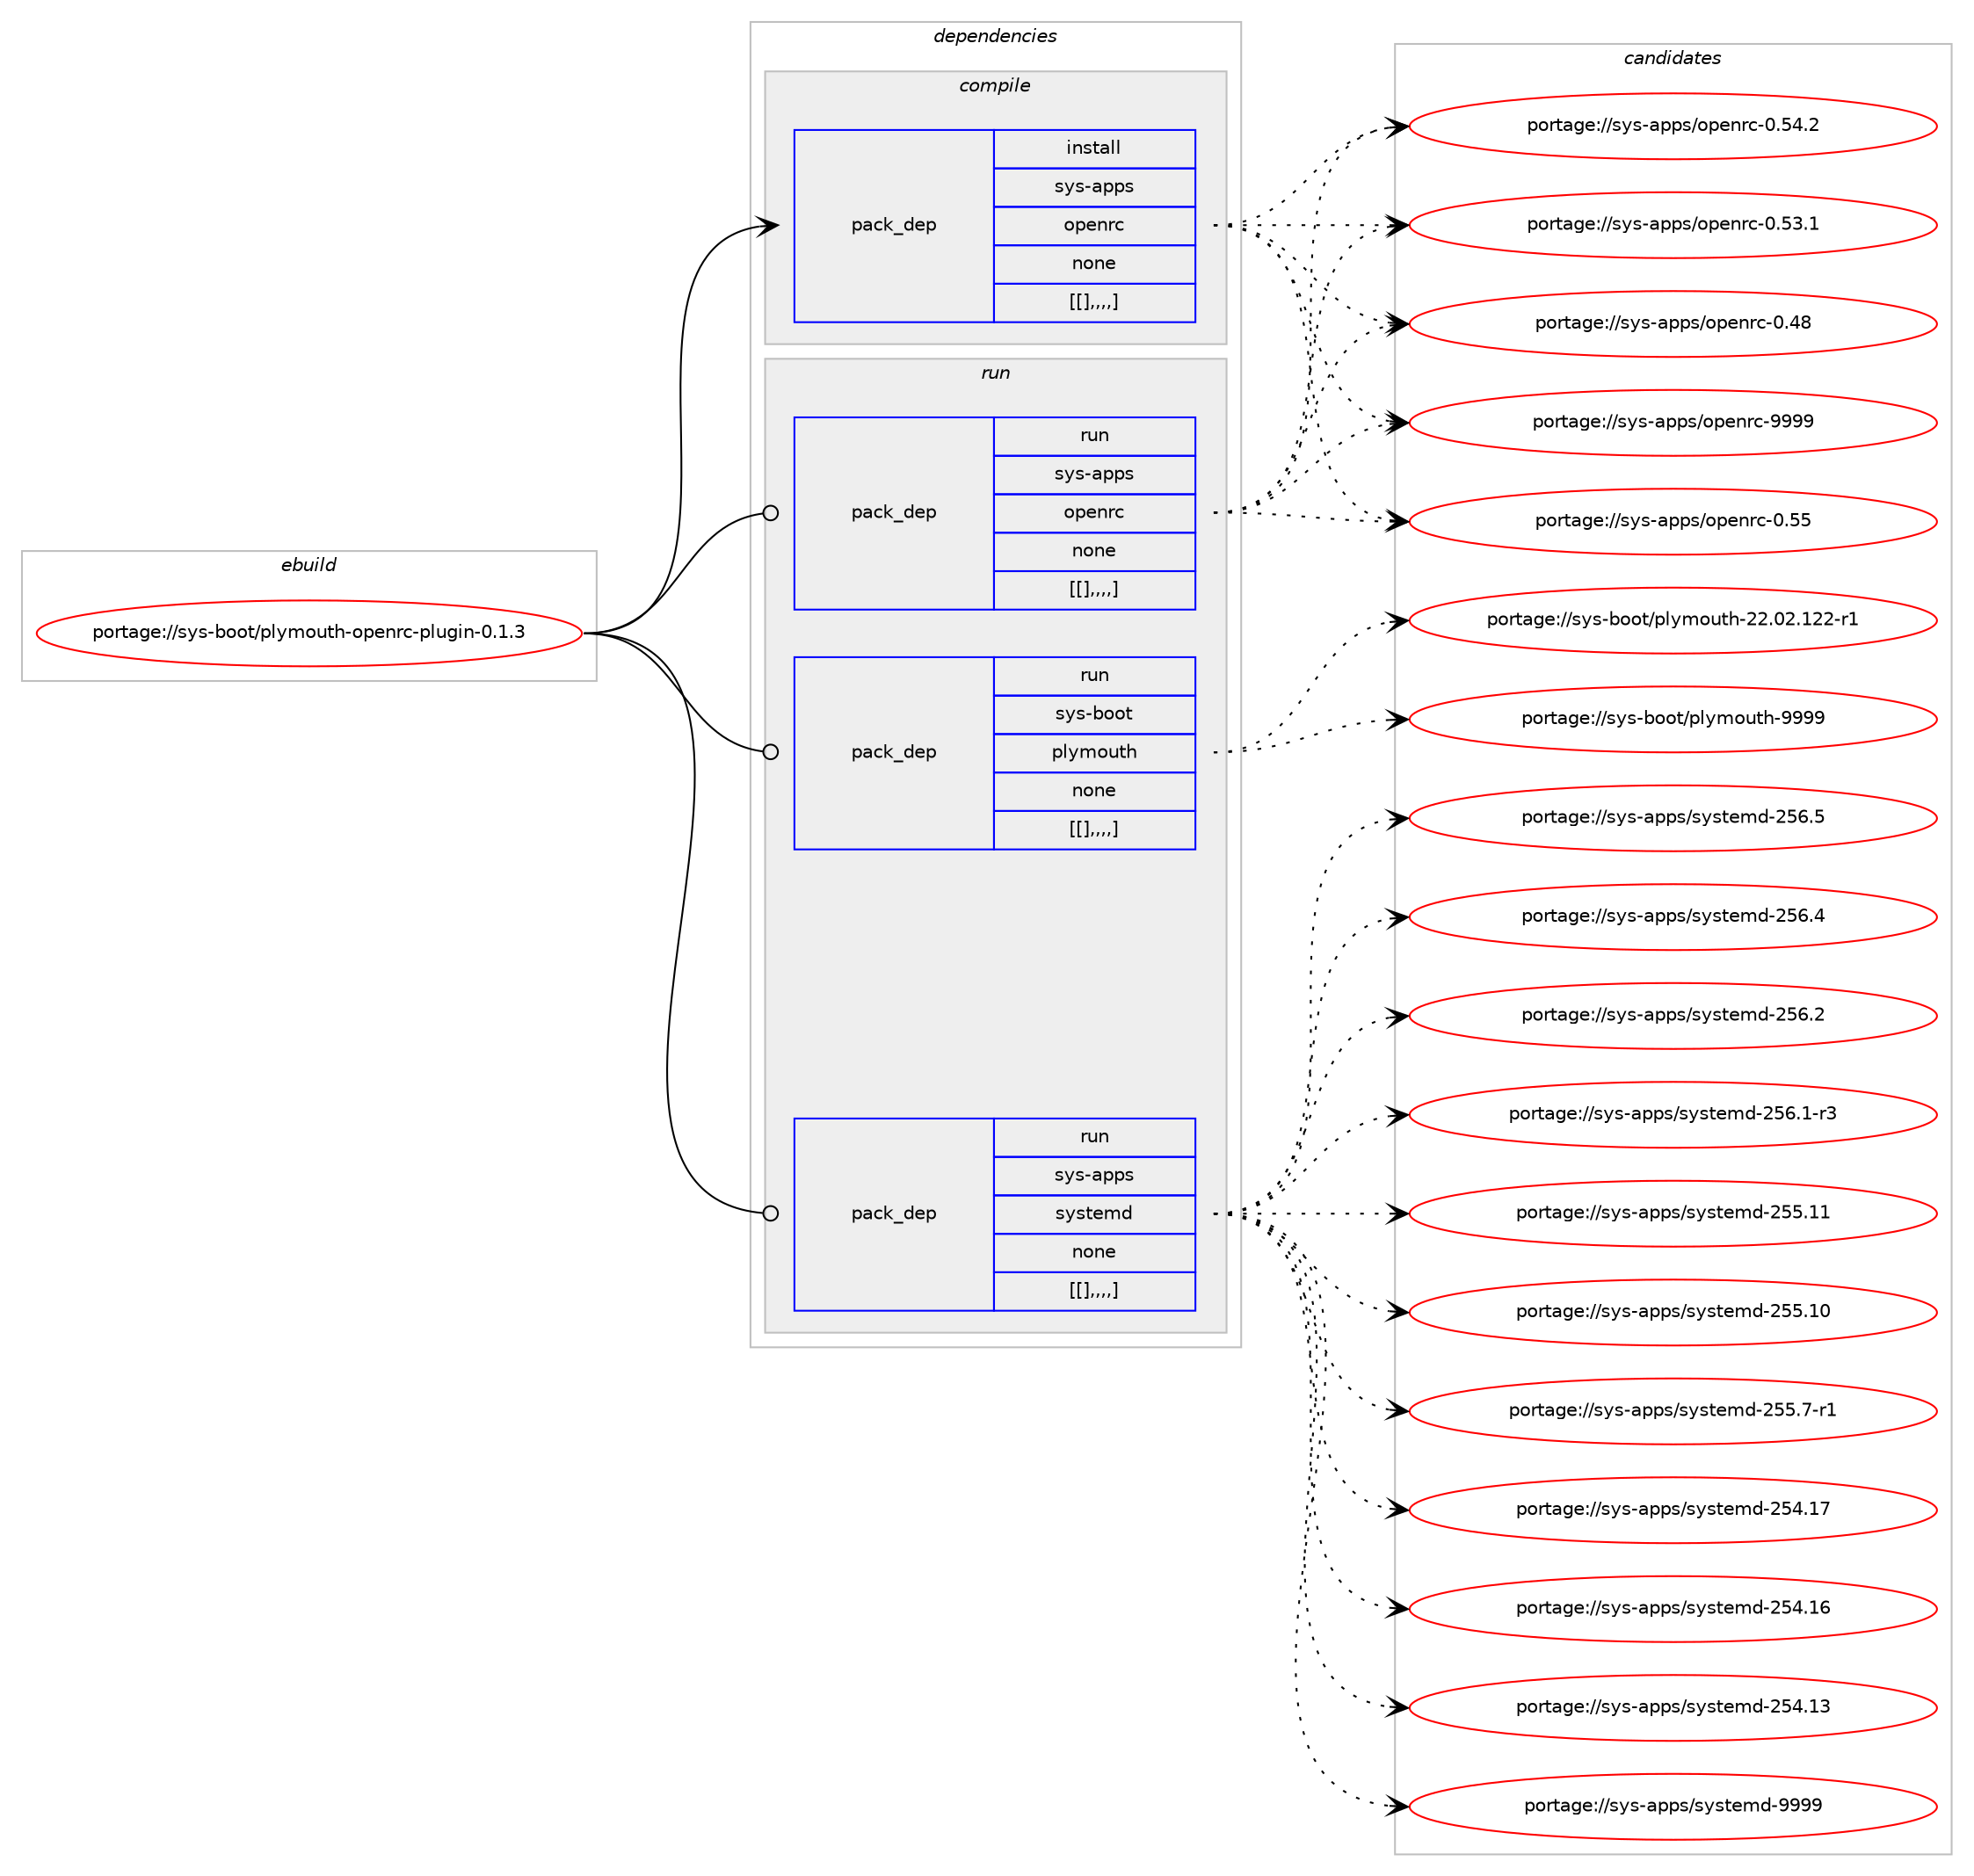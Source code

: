 digraph prolog {

# *************
# Graph options
# *************

newrank=true;
concentrate=true;
compound=true;
graph [rankdir=LR,fontname=Helvetica,fontsize=10,ranksep=1.5];#, ranksep=2.5, nodesep=0.2];
edge  [arrowhead=vee];
node  [fontname=Helvetica,fontsize=10];

# **********
# The ebuild
# **********

subgraph cluster_leftcol {
color=gray;
label=<<i>ebuild</i>>;
id [label="portage://sys-boot/plymouth-openrc-plugin-0.1.3", color=red, width=4, href="../sys-boot/plymouth-openrc-plugin-0.1.3.svg"];
}

# ****************
# The dependencies
# ****************

subgraph cluster_midcol {
color=gray;
label=<<i>dependencies</i>>;
subgraph cluster_compile {
fillcolor="#eeeeee";
style=filled;
label=<<i>compile</i>>;
subgraph pack14778 {
dependency23875 [label=<<TABLE BORDER="0" CELLBORDER="1" CELLSPACING="0" CELLPADDING="4" WIDTH="220"><TR><TD ROWSPAN="6" CELLPADDING="30">pack_dep</TD></TR><TR><TD WIDTH="110">install</TD></TR><TR><TD>sys-apps</TD></TR><TR><TD>openrc</TD></TR><TR><TD>none</TD></TR><TR><TD>[[],,,,]</TD></TR></TABLE>>, shape=none, color=blue];
}
id:e -> dependency23875:w [weight=20,style="solid",arrowhead="vee"];
}
subgraph cluster_compileandrun {
fillcolor="#eeeeee";
style=filled;
label=<<i>compile and run</i>>;
}
subgraph cluster_run {
fillcolor="#eeeeee";
style=filled;
label=<<i>run</i>>;
subgraph pack14779 {
dependency23876 [label=<<TABLE BORDER="0" CELLBORDER="1" CELLSPACING="0" CELLPADDING="4" WIDTH="220"><TR><TD ROWSPAN="6" CELLPADDING="30">pack_dep</TD></TR><TR><TD WIDTH="110">run</TD></TR><TR><TD>sys-apps</TD></TR><TR><TD>openrc</TD></TR><TR><TD>none</TD></TR><TR><TD>[[],,,,]</TD></TR></TABLE>>, shape=none, color=blue];
}
id:e -> dependency23876:w [weight=20,style="solid",arrowhead="odot"];
subgraph pack14780 {
dependency23877 [label=<<TABLE BORDER="0" CELLBORDER="1" CELLSPACING="0" CELLPADDING="4" WIDTH="220"><TR><TD ROWSPAN="6" CELLPADDING="30">pack_dep</TD></TR><TR><TD WIDTH="110">run</TD></TR><TR><TD>sys-boot</TD></TR><TR><TD>plymouth</TD></TR><TR><TD>none</TD></TR><TR><TD>[[],,,,]</TD></TR></TABLE>>, shape=none, color=blue];
}
id:e -> dependency23877:w [weight=20,style="solid",arrowhead="odot"];
subgraph pack14781 {
dependency23878 [label=<<TABLE BORDER="0" CELLBORDER="1" CELLSPACING="0" CELLPADDING="4" WIDTH="220"><TR><TD ROWSPAN="6" CELLPADDING="30">pack_dep</TD></TR><TR><TD WIDTH="110">run</TD></TR><TR><TD>sys-apps</TD></TR><TR><TD>systemd</TD></TR><TR><TD>none</TD></TR><TR><TD>[[],,,,]</TD></TR></TABLE>>, shape=none, color=blue];
}
id:e -> dependency23878:w [weight=20,style="solid",arrowhead="odot"];
}
}

# **************
# The candidates
# **************

subgraph cluster_choices {
rank=same;
color=gray;
label=<<i>candidates</i>>;

subgraph choice14778 {
color=black;
nodesep=1;
choice115121115459711211211547111112101110114994557575757 [label="portage://sys-apps/openrc-9999", color=red, width=4,href="../sys-apps/openrc-9999.svg"];
choice115121115459711211211547111112101110114994548465353 [label="portage://sys-apps/openrc-0.55", color=red, width=4,href="../sys-apps/openrc-0.55.svg"];
choice1151211154597112112115471111121011101149945484653524650 [label="portage://sys-apps/openrc-0.54.2", color=red, width=4,href="../sys-apps/openrc-0.54.2.svg"];
choice1151211154597112112115471111121011101149945484653514649 [label="portage://sys-apps/openrc-0.53.1", color=red, width=4,href="../sys-apps/openrc-0.53.1.svg"];
choice115121115459711211211547111112101110114994548465256 [label="portage://sys-apps/openrc-0.48", color=red, width=4,href="../sys-apps/openrc-0.48.svg"];
dependency23875:e -> choice115121115459711211211547111112101110114994557575757:w [style=dotted,weight="100"];
dependency23875:e -> choice115121115459711211211547111112101110114994548465353:w [style=dotted,weight="100"];
dependency23875:e -> choice1151211154597112112115471111121011101149945484653524650:w [style=dotted,weight="100"];
dependency23875:e -> choice1151211154597112112115471111121011101149945484653514649:w [style=dotted,weight="100"];
dependency23875:e -> choice115121115459711211211547111112101110114994548465256:w [style=dotted,weight="100"];
}
subgraph choice14779 {
color=black;
nodesep=1;
choice115121115459711211211547111112101110114994557575757 [label="portage://sys-apps/openrc-9999", color=red, width=4,href="../sys-apps/openrc-9999.svg"];
choice115121115459711211211547111112101110114994548465353 [label="portage://sys-apps/openrc-0.55", color=red, width=4,href="../sys-apps/openrc-0.55.svg"];
choice1151211154597112112115471111121011101149945484653524650 [label="portage://sys-apps/openrc-0.54.2", color=red, width=4,href="../sys-apps/openrc-0.54.2.svg"];
choice1151211154597112112115471111121011101149945484653514649 [label="portage://sys-apps/openrc-0.53.1", color=red, width=4,href="../sys-apps/openrc-0.53.1.svg"];
choice115121115459711211211547111112101110114994548465256 [label="portage://sys-apps/openrc-0.48", color=red, width=4,href="../sys-apps/openrc-0.48.svg"];
dependency23876:e -> choice115121115459711211211547111112101110114994557575757:w [style=dotted,weight="100"];
dependency23876:e -> choice115121115459711211211547111112101110114994548465353:w [style=dotted,weight="100"];
dependency23876:e -> choice1151211154597112112115471111121011101149945484653524650:w [style=dotted,weight="100"];
dependency23876:e -> choice1151211154597112112115471111121011101149945484653514649:w [style=dotted,weight="100"];
dependency23876:e -> choice115121115459711211211547111112101110114994548465256:w [style=dotted,weight="100"];
}
subgraph choice14780 {
color=black;
nodesep=1;
choice1151211154598111111116471121081211091111171161044557575757 [label="portage://sys-boot/plymouth-9999", color=red, width=4,href="../sys-boot/plymouth-9999.svg"];
choice115121115459811111111647112108121109111117116104455050464850464950504511449 [label="portage://sys-boot/plymouth-22.02.122-r1", color=red, width=4,href="../sys-boot/plymouth-22.02.122-r1.svg"];
dependency23877:e -> choice1151211154598111111116471121081211091111171161044557575757:w [style=dotted,weight="100"];
dependency23877:e -> choice115121115459811111111647112108121109111117116104455050464850464950504511449:w [style=dotted,weight="100"];
}
subgraph choice14781 {
color=black;
nodesep=1;
choice1151211154597112112115471151211151161011091004557575757 [label="portage://sys-apps/systemd-9999", color=red, width=4,href="../sys-apps/systemd-9999.svg"];
choice115121115459711211211547115121115116101109100455053544653 [label="portage://sys-apps/systemd-256.5", color=red, width=4,href="../sys-apps/systemd-256.5.svg"];
choice115121115459711211211547115121115116101109100455053544652 [label="portage://sys-apps/systemd-256.4", color=red, width=4,href="../sys-apps/systemd-256.4.svg"];
choice115121115459711211211547115121115116101109100455053544650 [label="portage://sys-apps/systemd-256.2", color=red, width=4,href="../sys-apps/systemd-256.2.svg"];
choice1151211154597112112115471151211151161011091004550535446494511451 [label="portage://sys-apps/systemd-256.1-r3", color=red, width=4,href="../sys-apps/systemd-256.1-r3.svg"];
choice11512111545971121121154711512111511610110910045505353464949 [label="portage://sys-apps/systemd-255.11", color=red, width=4,href="../sys-apps/systemd-255.11.svg"];
choice11512111545971121121154711512111511610110910045505353464948 [label="portage://sys-apps/systemd-255.10", color=red, width=4,href="../sys-apps/systemd-255.10.svg"];
choice1151211154597112112115471151211151161011091004550535346554511449 [label="portage://sys-apps/systemd-255.7-r1", color=red, width=4,href="../sys-apps/systemd-255.7-r1.svg"];
choice11512111545971121121154711512111511610110910045505352464955 [label="portage://sys-apps/systemd-254.17", color=red, width=4,href="../sys-apps/systemd-254.17.svg"];
choice11512111545971121121154711512111511610110910045505352464954 [label="portage://sys-apps/systemd-254.16", color=red, width=4,href="../sys-apps/systemd-254.16.svg"];
choice11512111545971121121154711512111511610110910045505352464951 [label="portage://sys-apps/systemd-254.13", color=red, width=4,href="../sys-apps/systemd-254.13.svg"];
dependency23878:e -> choice1151211154597112112115471151211151161011091004557575757:w [style=dotted,weight="100"];
dependency23878:e -> choice115121115459711211211547115121115116101109100455053544653:w [style=dotted,weight="100"];
dependency23878:e -> choice115121115459711211211547115121115116101109100455053544652:w [style=dotted,weight="100"];
dependency23878:e -> choice115121115459711211211547115121115116101109100455053544650:w [style=dotted,weight="100"];
dependency23878:e -> choice1151211154597112112115471151211151161011091004550535446494511451:w [style=dotted,weight="100"];
dependency23878:e -> choice11512111545971121121154711512111511610110910045505353464949:w [style=dotted,weight="100"];
dependency23878:e -> choice11512111545971121121154711512111511610110910045505353464948:w [style=dotted,weight="100"];
dependency23878:e -> choice1151211154597112112115471151211151161011091004550535346554511449:w [style=dotted,weight="100"];
dependency23878:e -> choice11512111545971121121154711512111511610110910045505352464955:w [style=dotted,weight="100"];
dependency23878:e -> choice11512111545971121121154711512111511610110910045505352464954:w [style=dotted,weight="100"];
dependency23878:e -> choice11512111545971121121154711512111511610110910045505352464951:w [style=dotted,weight="100"];
}
}

}
